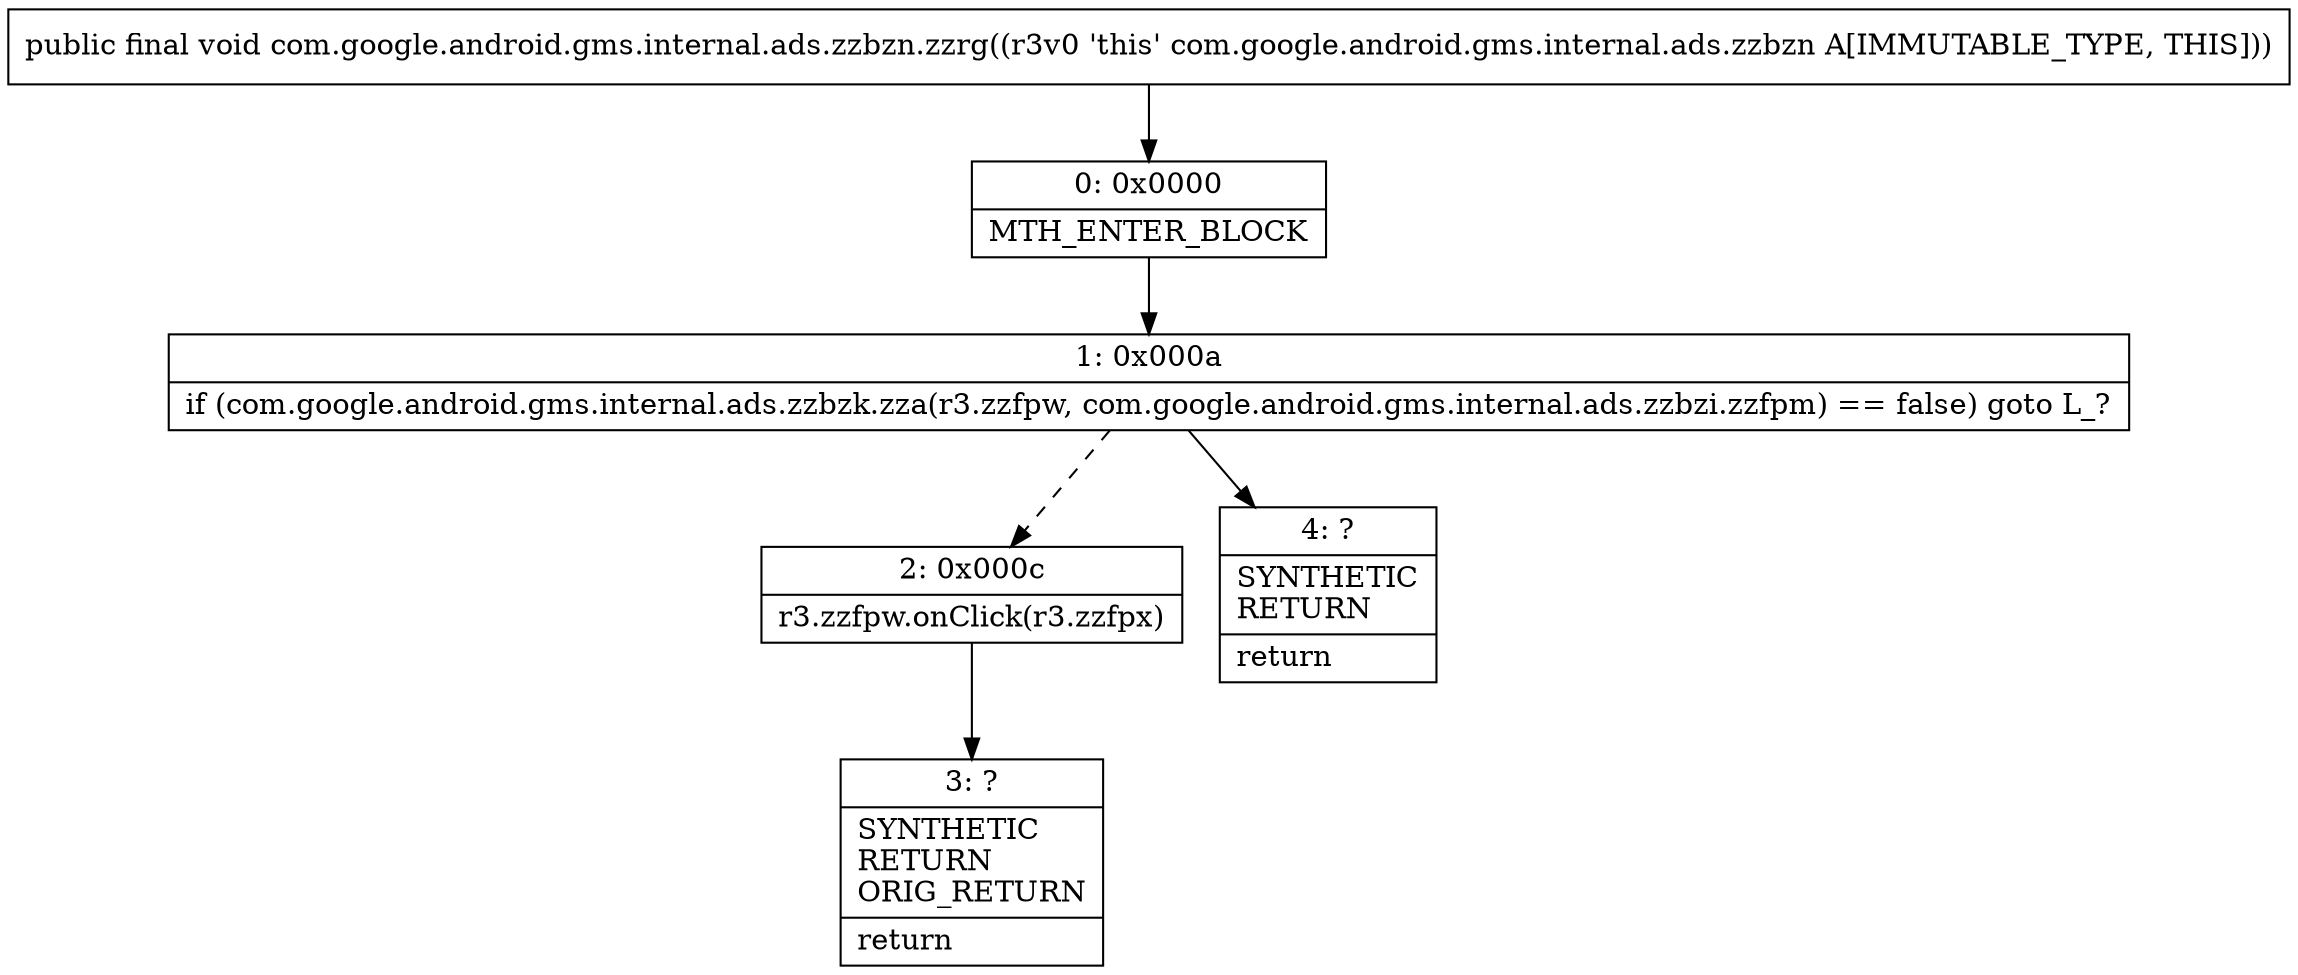 digraph "CFG forcom.google.android.gms.internal.ads.zzbzn.zzrg()V" {
Node_0 [shape=record,label="{0\:\ 0x0000|MTH_ENTER_BLOCK\l}"];
Node_1 [shape=record,label="{1\:\ 0x000a|if (com.google.android.gms.internal.ads.zzbzk.zza(r3.zzfpw, com.google.android.gms.internal.ads.zzbzi.zzfpm) == false) goto L_?\l}"];
Node_2 [shape=record,label="{2\:\ 0x000c|r3.zzfpw.onClick(r3.zzfpx)\l}"];
Node_3 [shape=record,label="{3\:\ ?|SYNTHETIC\lRETURN\lORIG_RETURN\l|return\l}"];
Node_4 [shape=record,label="{4\:\ ?|SYNTHETIC\lRETURN\l|return\l}"];
MethodNode[shape=record,label="{public final void com.google.android.gms.internal.ads.zzbzn.zzrg((r3v0 'this' com.google.android.gms.internal.ads.zzbzn A[IMMUTABLE_TYPE, THIS])) }"];
MethodNode -> Node_0;
Node_0 -> Node_1;
Node_1 -> Node_2[style=dashed];
Node_1 -> Node_4;
Node_2 -> Node_3;
}


